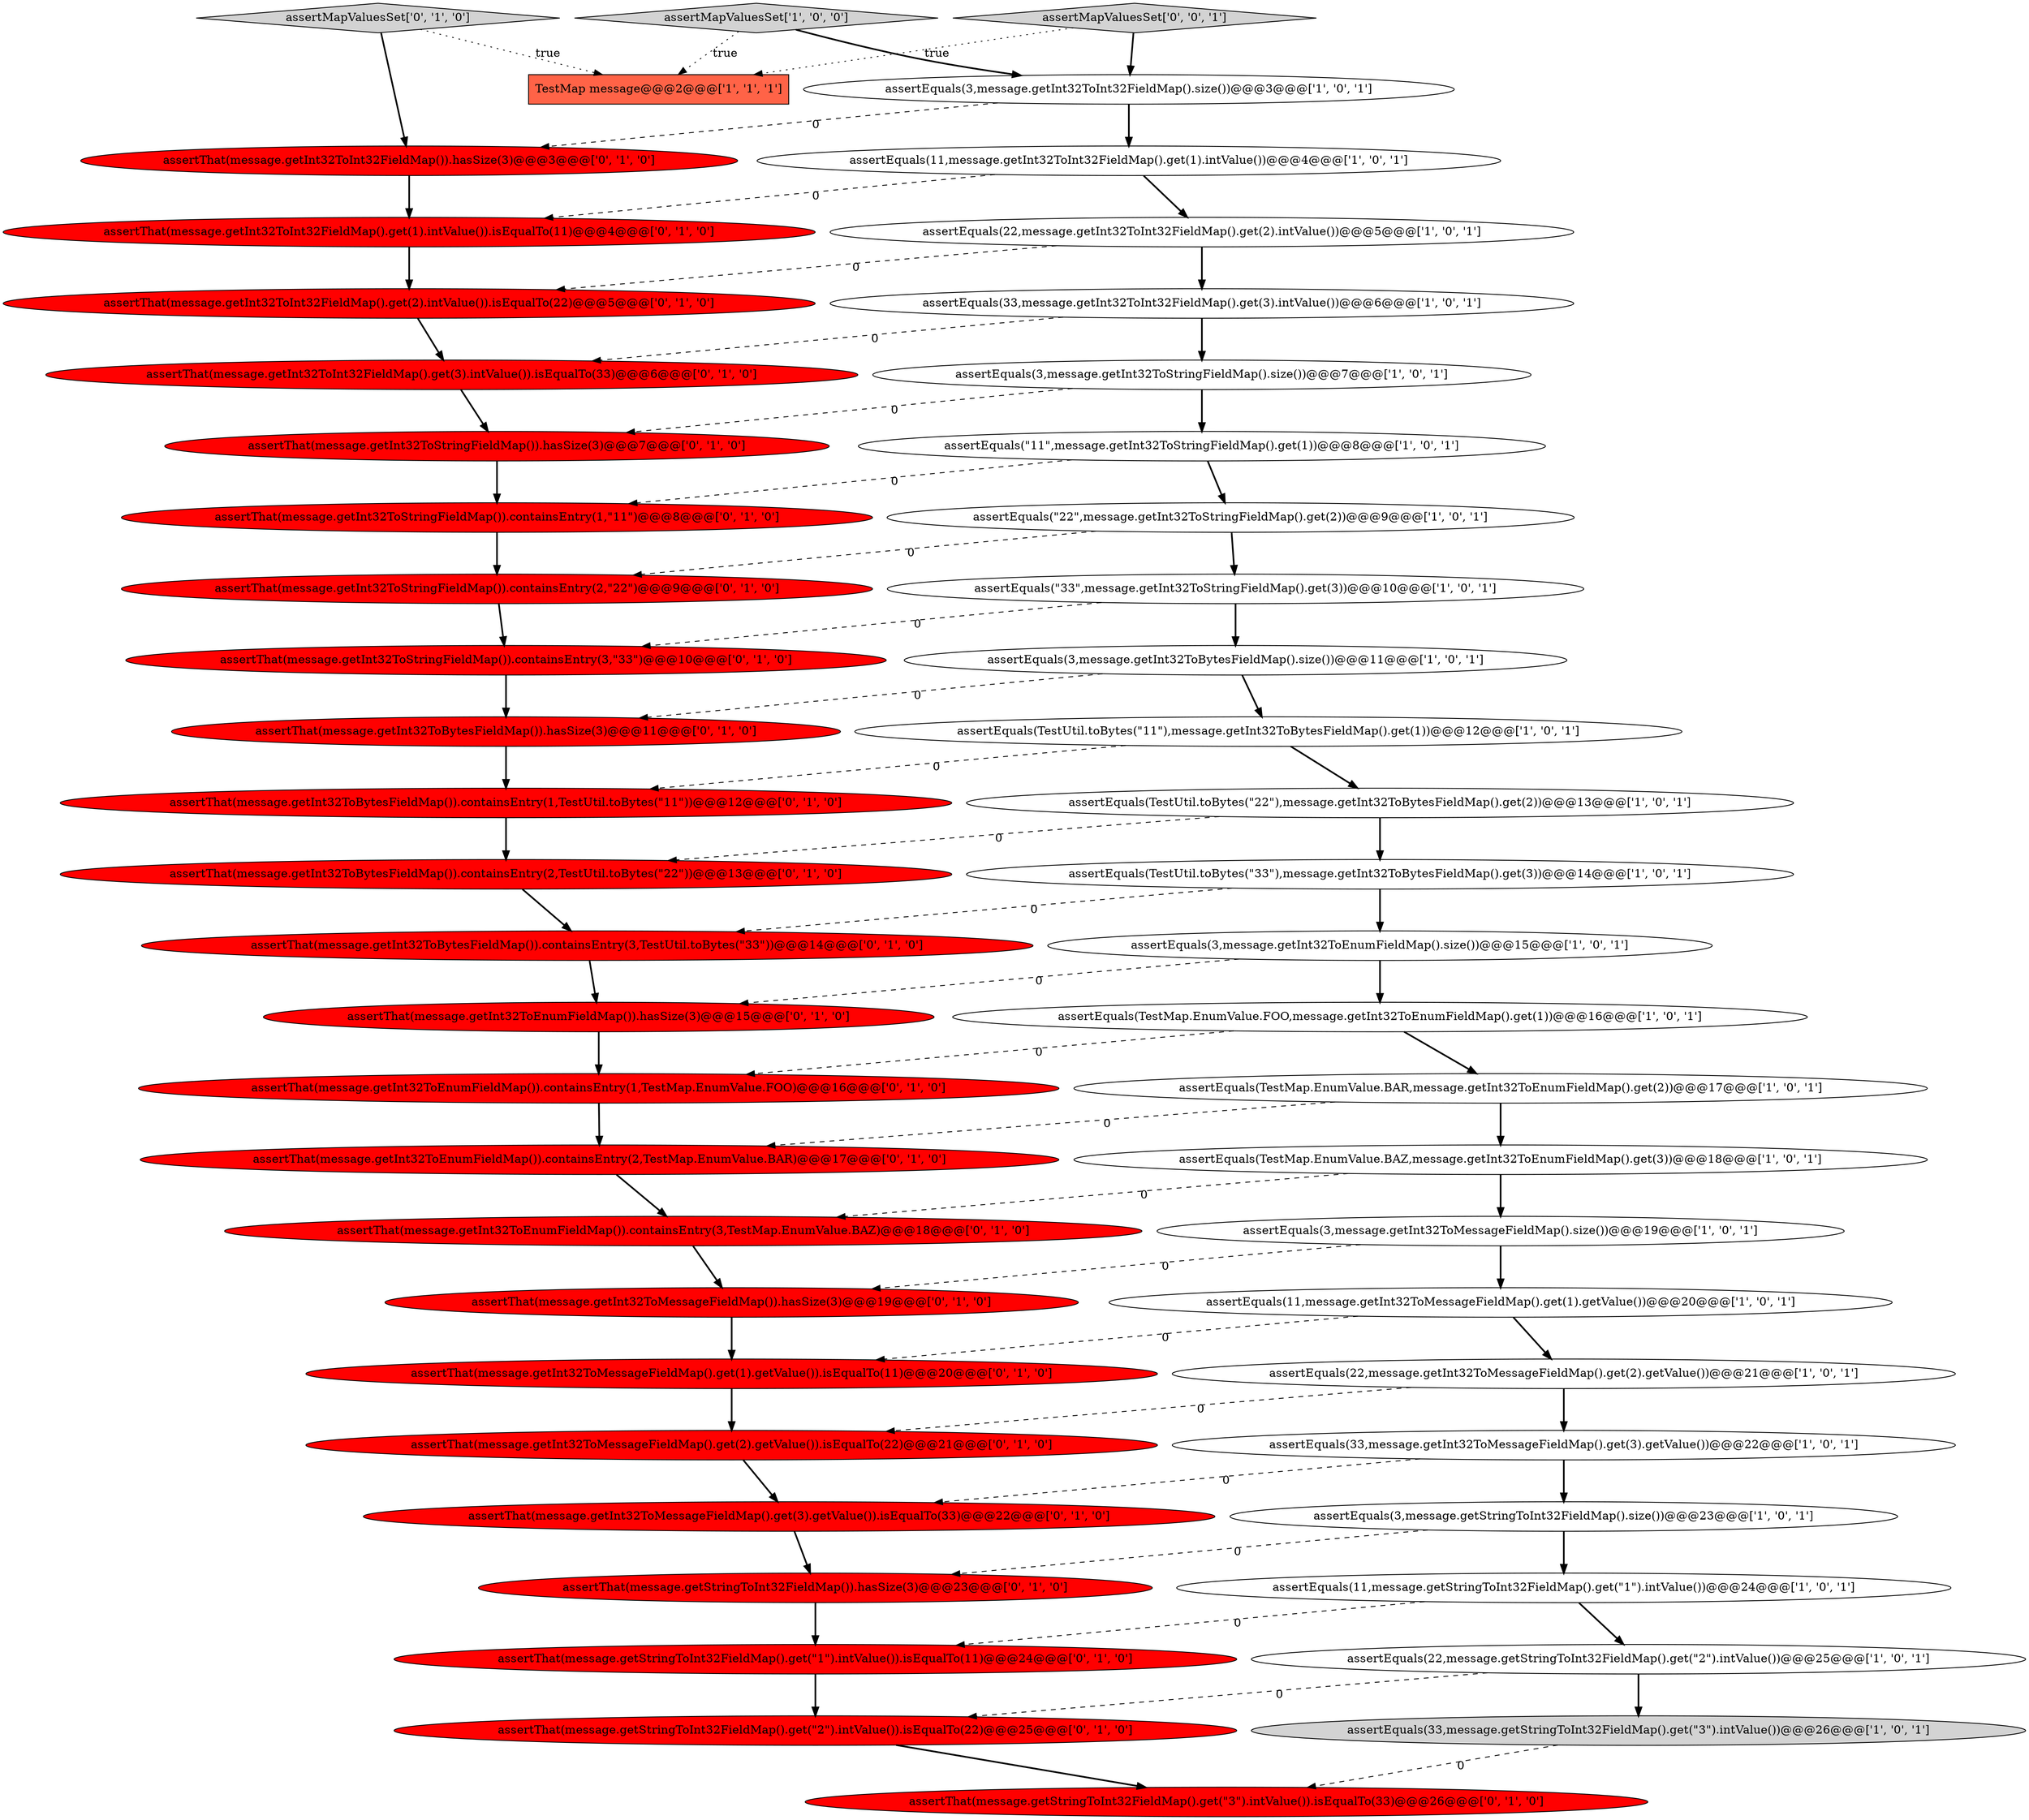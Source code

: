 digraph {
1 [style = filled, label = "assertEquals(TestUtil.toBytes(\"33\"),message.getInt32ToBytesFieldMap().get(3))@@@14@@@['1', '0', '1']", fillcolor = white, shape = ellipse image = "AAA0AAABBB1BBB"];
35 [style = filled, label = "assertThat(message.getInt32ToStringFieldMap()).containsEntry(3,\"33\")@@@10@@@['0', '1', '0']", fillcolor = red, shape = ellipse image = "AAA1AAABBB2BBB"];
26 [style = filled, label = "assertThat(message.getInt32ToInt32FieldMap()).hasSize(3)@@@3@@@['0', '1', '0']", fillcolor = red, shape = ellipse image = "AAA1AAABBB2BBB"];
33 [style = filled, label = "assertThat(message.getInt32ToStringFieldMap()).containsEntry(1,\"11\")@@@8@@@['0', '1', '0']", fillcolor = red, shape = ellipse image = "AAA1AAABBB2BBB"];
47 [style = filled, label = "assertThat(message.getInt32ToMessageFieldMap().get(3).getValue()).isEqualTo(33)@@@22@@@['0', '1', '0']", fillcolor = red, shape = ellipse image = "AAA1AAABBB2BBB"];
4 [style = filled, label = "assertMapValuesSet['1', '0', '0']", fillcolor = lightgray, shape = diamond image = "AAA0AAABBB1BBB"];
48 [style = filled, label = "assertThat(message.getInt32ToInt32FieldMap().get(2).intValue()).isEqualTo(22)@@@5@@@['0', '1', '0']", fillcolor = red, shape = ellipse image = "AAA1AAABBB2BBB"];
2 [style = filled, label = "assertEquals(11,message.getInt32ToInt32FieldMap().get(1).intValue())@@@4@@@['1', '0', '1']", fillcolor = white, shape = ellipse image = "AAA0AAABBB1BBB"];
21 [style = filled, label = "assertEquals(3,message.getInt32ToMessageFieldMap().size())@@@19@@@['1', '0', '1']", fillcolor = white, shape = ellipse image = "AAA0AAABBB1BBB"];
22 [style = filled, label = "assertEquals(\"11\",message.getInt32ToStringFieldMap().get(1))@@@8@@@['1', '0', '1']", fillcolor = white, shape = ellipse image = "AAA0AAABBB1BBB"];
36 [style = filled, label = "assertThat(message.getStringToInt32FieldMap().get(\"2\").intValue()).isEqualTo(22)@@@25@@@['0', '1', '0']", fillcolor = red, shape = ellipse image = "AAA1AAABBB2BBB"];
37 [style = filled, label = "assertThat(message.getInt32ToEnumFieldMap()).containsEntry(2,TestMap.EnumValue.BAR)@@@17@@@['0', '1', '0']", fillcolor = red, shape = ellipse image = "AAA1AAABBB2BBB"];
39 [style = filled, label = "assertThat(message.getStringToInt32FieldMap()).hasSize(3)@@@23@@@['0', '1', '0']", fillcolor = red, shape = ellipse image = "AAA1AAABBB2BBB"];
15 [style = filled, label = "assertEquals(33,message.getStringToInt32FieldMap().get(\"3\").intValue())@@@26@@@['1', '0', '1']", fillcolor = lightgray, shape = ellipse image = "AAA0AAABBB1BBB"];
44 [style = filled, label = "assertThat(message.getInt32ToMessageFieldMap().get(1).getValue()).isEqualTo(11)@@@20@@@['0', '1', '0']", fillcolor = red, shape = ellipse image = "AAA1AAABBB2BBB"];
38 [style = filled, label = "assertThat(message.getInt32ToBytesFieldMap()).containsEntry(2,TestUtil.toBytes(\"22\"))@@@13@@@['0', '1', '0']", fillcolor = red, shape = ellipse image = "AAA1AAABBB2BBB"];
29 [style = filled, label = "assertMapValuesSet['0', '1', '0']", fillcolor = lightgray, shape = diamond image = "AAA0AAABBB2BBB"];
51 [style = filled, label = "assertMapValuesSet['0', '0', '1']", fillcolor = lightgray, shape = diamond image = "AAA0AAABBB3BBB"];
18 [style = filled, label = "assertEquals(3,message.getInt32ToBytesFieldMap().size())@@@11@@@['1', '0', '1']", fillcolor = white, shape = ellipse image = "AAA0AAABBB1BBB"];
43 [style = filled, label = "assertThat(message.getStringToInt32FieldMap().get(\"3\").intValue()).isEqualTo(33)@@@26@@@['0', '1', '0']", fillcolor = red, shape = ellipse image = "AAA1AAABBB2BBB"];
46 [style = filled, label = "assertThat(message.getInt32ToEnumFieldMap()).hasSize(3)@@@15@@@['0', '1', '0']", fillcolor = red, shape = ellipse image = "AAA1AAABBB2BBB"];
5 [style = filled, label = "assertEquals(\"22\",message.getInt32ToStringFieldMap().get(2))@@@9@@@['1', '0', '1']", fillcolor = white, shape = ellipse image = "AAA0AAABBB1BBB"];
11 [style = filled, label = "assertEquals(33,message.getInt32ToMessageFieldMap().get(3).getValue())@@@22@@@['1', '0', '1']", fillcolor = white, shape = ellipse image = "AAA0AAABBB1BBB"];
12 [style = filled, label = "assertEquals(TestMap.EnumValue.BAR,message.getInt32ToEnumFieldMap().get(2))@@@17@@@['1', '0', '1']", fillcolor = white, shape = ellipse image = "AAA0AAABBB1BBB"];
8 [style = filled, label = "assertEquals(3,message.getInt32ToStringFieldMap().size())@@@7@@@['1', '0', '1']", fillcolor = white, shape = ellipse image = "AAA0AAABBB1BBB"];
30 [style = filled, label = "assertThat(message.getInt32ToStringFieldMap()).containsEntry(2,\"22\")@@@9@@@['0', '1', '0']", fillcolor = red, shape = ellipse image = "AAA1AAABBB2BBB"];
19 [style = filled, label = "assertEquals(22,message.getInt32ToMessageFieldMap().get(2).getValue())@@@21@@@['1', '0', '1']", fillcolor = white, shape = ellipse image = "AAA0AAABBB1BBB"];
50 [style = filled, label = "assertThat(message.getInt32ToMessageFieldMap().get(2).getValue()).isEqualTo(22)@@@21@@@['0', '1', '0']", fillcolor = red, shape = ellipse image = "AAA1AAABBB2BBB"];
3 [style = filled, label = "assertEquals(3,message.getStringToInt32FieldMap().size())@@@23@@@['1', '0', '1']", fillcolor = white, shape = ellipse image = "AAA0AAABBB1BBB"];
40 [style = filled, label = "assertThat(message.getInt32ToBytesFieldMap()).hasSize(3)@@@11@@@['0', '1', '0']", fillcolor = red, shape = ellipse image = "AAA1AAABBB2BBB"];
23 [style = filled, label = "assertEquals(3,message.getInt32ToEnumFieldMap().size())@@@15@@@['1', '0', '1']", fillcolor = white, shape = ellipse image = "AAA0AAABBB1BBB"];
9 [style = filled, label = "assertEquals(TestUtil.toBytes(\"11\"),message.getInt32ToBytesFieldMap().get(1))@@@12@@@['1', '0', '1']", fillcolor = white, shape = ellipse image = "AAA0AAABBB1BBB"];
24 [style = filled, label = "assertEquals(TestMap.EnumValue.FOO,message.getInt32ToEnumFieldMap().get(1))@@@16@@@['1', '0', '1']", fillcolor = white, shape = ellipse image = "AAA0AAABBB1BBB"];
14 [style = filled, label = "assertEquals(3,message.getInt32ToInt32FieldMap().size())@@@3@@@['1', '0', '1']", fillcolor = white, shape = ellipse image = "AAA0AAABBB1BBB"];
10 [style = filled, label = "assertEquals(22,message.getStringToInt32FieldMap().get(\"2\").intValue())@@@25@@@['1', '0', '1']", fillcolor = white, shape = ellipse image = "AAA0AAABBB1BBB"];
16 [style = filled, label = "TestMap message@@@2@@@['1', '1', '1']", fillcolor = tomato, shape = box image = "AAA0AAABBB1BBB"];
32 [style = filled, label = "assertThat(message.getStringToInt32FieldMap().get(\"1\").intValue()).isEqualTo(11)@@@24@@@['0', '1', '0']", fillcolor = red, shape = ellipse image = "AAA1AAABBB2BBB"];
34 [style = filled, label = "assertThat(message.getInt32ToBytesFieldMap()).containsEntry(3,TestUtil.toBytes(\"33\"))@@@14@@@['0', '1', '0']", fillcolor = red, shape = ellipse image = "AAA1AAABBB2BBB"];
7 [style = filled, label = "assertEquals(TestMap.EnumValue.BAZ,message.getInt32ToEnumFieldMap().get(3))@@@18@@@['1', '0', '1']", fillcolor = white, shape = ellipse image = "AAA0AAABBB1BBB"];
45 [style = filled, label = "assertThat(message.getInt32ToStringFieldMap()).hasSize(3)@@@7@@@['0', '1', '0']", fillcolor = red, shape = ellipse image = "AAA1AAABBB2BBB"];
20 [style = filled, label = "assertEquals(\"33\",message.getInt32ToStringFieldMap().get(3))@@@10@@@['1', '0', '1']", fillcolor = white, shape = ellipse image = "AAA0AAABBB1BBB"];
28 [style = filled, label = "assertThat(message.getInt32ToEnumFieldMap()).containsEntry(1,TestMap.EnumValue.FOO)@@@16@@@['0', '1', '0']", fillcolor = red, shape = ellipse image = "AAA1AAABBB2BBB"];
13 [style = filled, label = "assertEquals(22,message.getInt32ToInt32FieldMap().get(2).intValue())@@@5@@@['1', '0', '1']", fillcolor = white, shape = ellipse image = "AAA0AAABBB1BBB"];
17 [style = filled, label = "assertEquals(11,message.getInt32ToMessageFieldMap().get(1).getValue())@@@20@@@['1', '0', '1']", fillcolor = white, shape = ellipse image = "AAA0AAABBB1BBB"];
41 [style = filled, label = "assertThat(message.getInt32ToMessageFieldMap()).hasSize(3)@@@19@@@['0', '1', '0']", fillcolor = red, shape = ellipse image = "AAA1AAABBB2BBB"];
42 [style = filled, label = "assertThat(message.getInt32ToBytesFieldMap()).containsEntry(1,TestUtil.toBytes(\"11\"))@@@12@@@['0', '1', '0']", fillcolor = red, shape = ellipse image = "AAA1AAABBB2BBB"];
25 [style = filled, label = "assertEquals(11,message.getStringToInt32FieldMap().get(\"1\").intValue())@@@24@@@['1', '0', '1']", fillcolor = white, shape = ellipse image = "AAA0AAABBB1BBB"];
0 [style = filled, label = "assertEquals(33,message.getInt32ToInt32FieldMap().get(3).intValue())@@@6@@@['1', '0', '1']", fillcolor = white, shape = ellipse image = "AAA0AAABBB1BBB"];
27 [style = filled, label = "assertThat(message.getInt32ToInt32FieldMap().get(1).intValue()).isEqualTo(11)@@@4@@@['0', '1', '0']", fillcolor = red, shape = ellipse image = "AAA1AAABBB2BBB"];
31 [style = filled, label = "assertThat(message.getInt32ToEnumFieldMap()).containsEntry(3,TestMap.EnumValue.BAZ)@@@18@@@['0', '1', '0']", fillcolor = red, shape = ellipse image = "AAA1AAABBB2BBB"];
6 [style = filled, label = "assertEquals(TestUtil.toBytes(\"22\"),message.getInt32ToBytesFieldMap().get(2))@@@13@@@['1', '0', '1']", fillcolor = white, shape = ellipse image = "AAA0AAABBB1BBB"];
49 [style = filled, label = "assertThat(message.getInt32ToInt32FieldMap().get(3).intValue()).isEqualTo(33)@@@6@@@['0', '1', '0']", fillcolor = red, shape = ellipse image = "AAA1AAABBB2BBB"];
36->43 [style = bold, label=""];
49->45 [style = bold, label=""];
18->40 [style = dashed, label="0"];
24->12 [style = bold, label=""];
4->14 [style = bold, label=""];
48->49 [style = bold, label=""];
34->46 [style = bold, label=""];
28->37 [style = bold, label=""];
25->32 [style = dashed, label="0"];
10->15 [style = bold, label=""];
12->37 [style = dashed, label="0"];
7->31 [style = dashed, label="0"];
5->20 [style = bold, label=""];
46->28 [style = bold, label=""];
9->42 [style = dashed, label="0"];
10->36 [style = dashed, label="0"];
3->25 [style = bold, label=""];
3->39 [style = dashed, label="0"];
22->33 [style = dashed, label="0"];
1->34 [style = dashed, label="0"];
45->33 [style = bold, label=""];
2->27 [style = dashed, label="0"];
15->43 [style = dashed, label="0"];
44->50 [style = bold, label=""];
19->11 [style = bold, label=""];
6->38 [style = dashed, label="0"];
47->39 [style = bold, label=""];
13->48 [style = dashed, label="0"];
22->5 [style = bold, label=""];
17->19 [style = bold, label=""];
12->7 [style = bold, label=""];
1->23 [style = bold, label=""];
14->26 [style = dashed, label="0"];
9->6 [style = bold, label=""];
8->22 [style = bold, label=""];
2->13 [style = bold, label=""];
29->26 [style = bold, label=""];
24->28 [style = dashed, label="0"];
20->18 [style = bold, label=""];
6->1 [style = bold, label=""];
35->40 [style = bold, label=""];
26->27 [style = bold, label=""];
20->35 [style = dashed, label="0"];
23->24 [style = bold, label=""];
51->14 [style = bold, label=""];
17->44 [style = dashed, label="0"];
11->47 [style = dashed, label="0"];
30->35 [style = bold, label=""];
23->46 [style = dashed, label="0"];
11->3 [style = bold, label=""];
37->31 [style = bold, label=""];
21->41 [style = dashed, label="0"];
50->47 [style = bold, label=""];
5->30 [style = dashed, label="0"];
39->32 [style = bold, label=""];
0->8 [style = bold, label=""];
18->9 [style = bold, label=""];
27->48 [style = bold, label=""];
33->30 [style = bold, label=""];
38->34 [style = bold, label=""];
7->21 [style = bold, label=""];
31->41 [style = bold, label=""];
32->36 [style = bold, label=""];
8->45 [style = dashed, label="0"];
25->10 [style = bold, label=""];
19->50 [style = dashed, label="0"];
14->2 [style = bold, label=""];
4->16 [style = dotted, label="true"];
51->16 [style = dotted, label="true"];
0->49 [style = dashed, label="0"];
41->44 [style = bold, label=""];
21->17 [style = bold, label=""];
40->42 [style = bold, label=""];
42->38 [style = bold, label=""];
29->16 [style = dotted, label="true"];
13->0 [style = bold, label=""];
}
